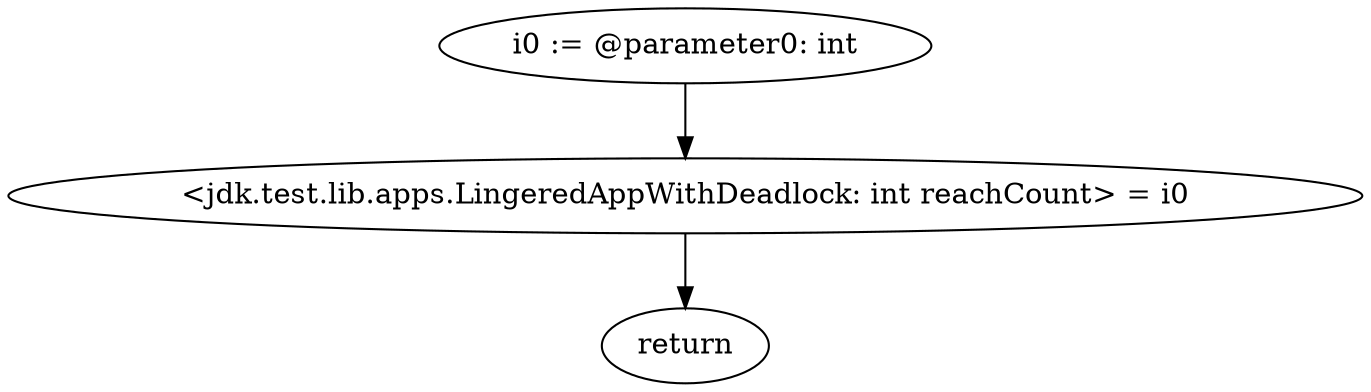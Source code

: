 digraph "unitGraph" {
    "i0 := @parameter0: int"
    "<jdk.test.lib.apps.LingeredAppWithDeadlock: int reachCount> = i0"
    "return"
    "i0 := @parameter0: int"->"<jdk.test.lib.apps.LingeredAppWithDeadlock: int reachCount> = i0";
    "<jdk.test.lib.apps.LingeredAppWithDeadlock: int reachCount> = i0"->"return";
}
